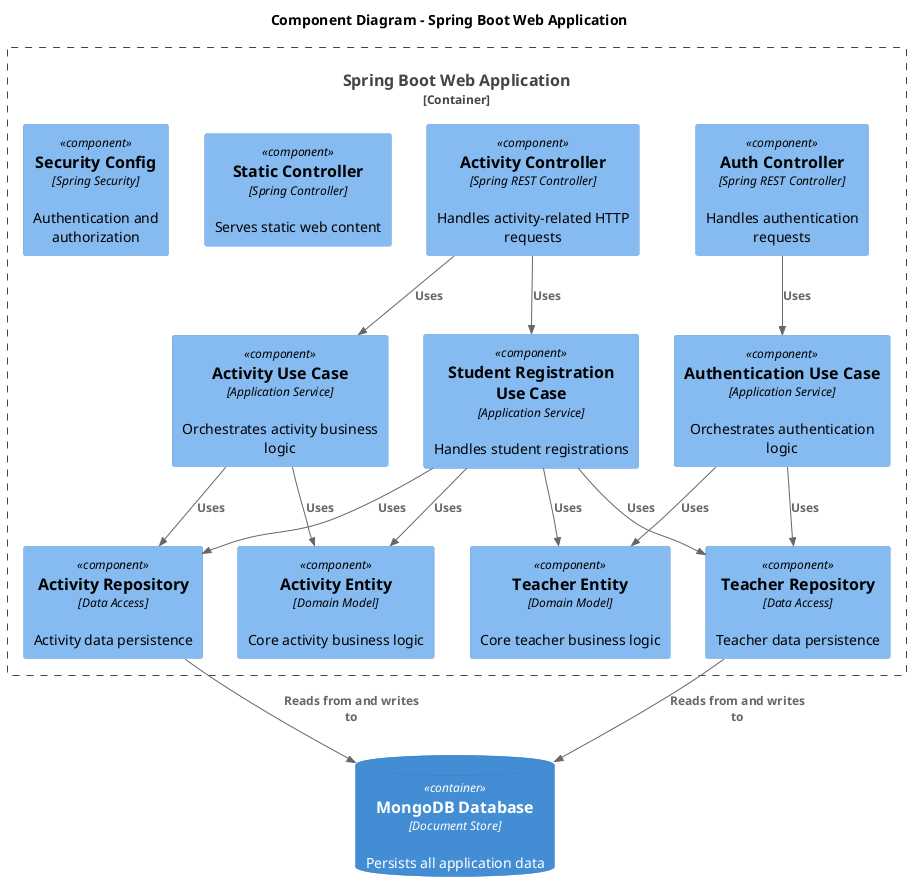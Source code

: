 @startuml component-diagram
!include <C4/C4_Component>

title Component Diagram - Spring Boot Web Application

Container_Boundary(webApp, "Spring Boot Web Application") {
    Component(activityController, "Activity Controller", "Spring REST Controller", "Handles activity-related HTTP requests")
    Component(authController, "Auth Controller", "Spring REST Controller", "Handles authentication requests")
    Component(staticController, "Static Controller", "Spring Controller", "Serves static web content")
    
    Component(activityUseCase, "Activity Use Case", "Application Service", "Orchestrates activity business logic")
    Component(authUseCase, "Authentication Use Case", "Application Service", "Orchestrates authentication logic")
    Component(registrationUseCase, "Student Registration Use Case", "Application Service", "Handles student registrations")
    
    Component(activityEntity, "Activity Entity", "Domain Model", "Core activity business logic")
    Component(teacherEntity, "Teacher Entity", "Domain Model", "Core teacher business logic")
    
    Component(activityRepo, "Activity Repository", "Data Access", "Activity data persistence")
    Component(teacherRepo, "Teacher Repository", "Data Access", "Teacher data persistence")
    
    Component(securityConfig, "Security Config", "Spring Security", "Authentication and authorization")
}

ContainerDb(database, "MongoDB Database", "Document Store", "Persists all application data")

Rel(activityController, activityUseCase, "Uses")
Rel(activityController, registrationUseCase, "Uses")
Rel(authController, authUseCase, "Uses")

Rel(activityUseCase, activityEntity, "Uses")
Rel(authUseCase, teacherEntity, "Uses")
Rel(registrationUseCase, activityEntity, "Uses")
Rel(registrationUseCase, teacherEntity, "Uses")

Rel(activityUseCase, activityRepo, "Uses")
Rel(authUseCase, teacherRepo, "Uses")
Rel(registrationUseCase, activityRepo, "Uses")
Rel(registrationUseCase, teacherRepo, "Uses")

Rel(activityRepo, database, "Reads from and writes to")
Rel(teacherRepo, database, "Reads from and writes to")

@enduml